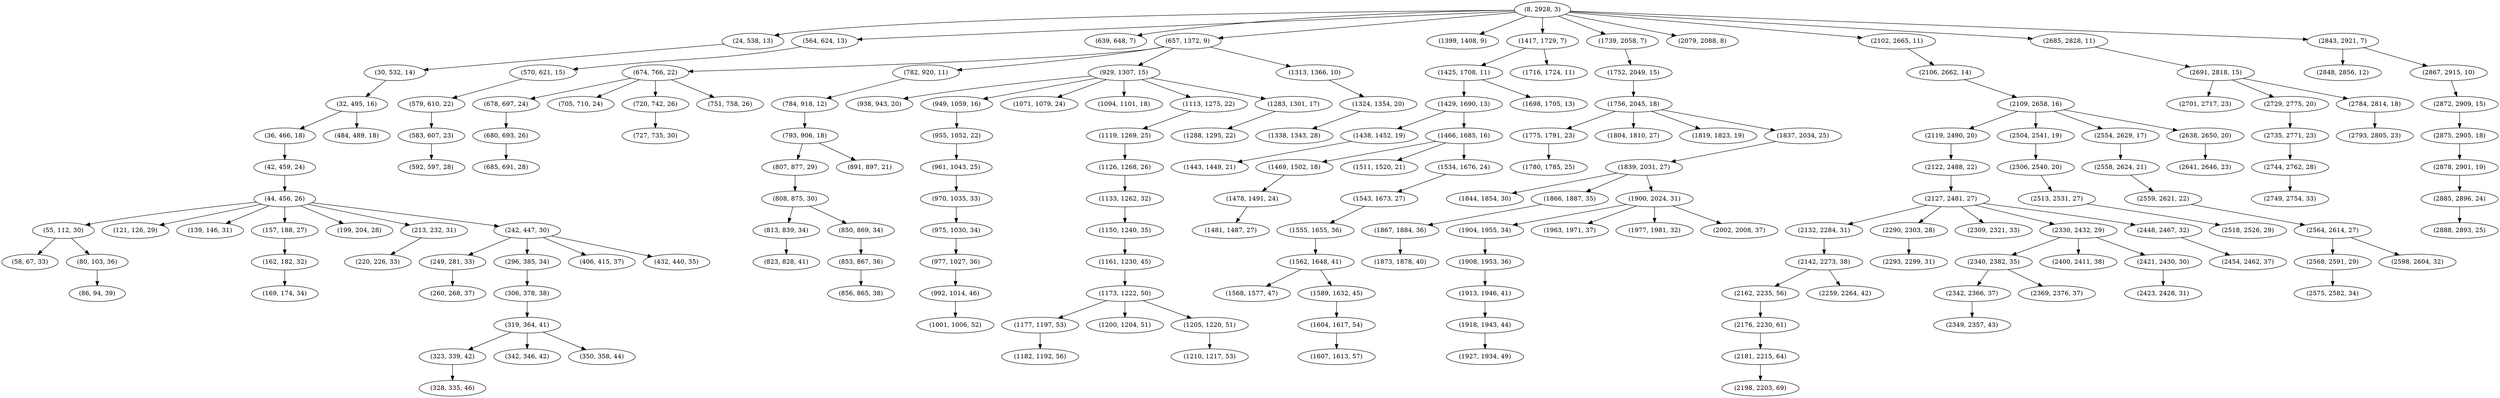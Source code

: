 digraph tree {
    "(8, 2928, 3)";
    "(24, 538, 13)";
    "(30, 532, 14)";
    "(32, 495, 16)";
    "(36, 466, 18)";
    "(42, 459, 24)";
    "(44, 456, 26)";
    "(55, 112, 30)";
    "(58, 67, 33)";
    "(80, 103, 36)";
    "(86, 94, 39)";
    "(121, 126, 29)";
    "(139, 146, 31)";
    "(157, 188, 27)";
    "(162, 182, 32)";
    "(169, 174, 34)";
    "(199, 204, 28)";
    "(213, 232, 31)";
    "(220, 226, 33)";
    "(242, 447, 30)";
    "(249, 281, 33)";
    "(260, 268, 37)";
    "(296, 385, 34)";
    "(306, 378, 38)";
    "(319, 364, 41)";
    "(323, 339, 42)";
    "(328, 335, 46)";
    "(342, 346, 42)";
    "(350, 358, 44)";
    "(406, 415, 37)";
    "(432, 440, 35)";
    "(484, 489, 18)";
    "(564, 624, 13)";
    "(570, 621, 15)";
    "(579, 610, 22)";
    "(583, 607, 23)";
    "(592, 597, 28)";
    "(639, 648, 7)";
    "(657, 1372, 9)";
    "(674, 766, 22)";
    "(678, 697, 24)";
    "(680, 693, 26)";
    "(685, 691, 28)";
    "(705, 710, 24)";
    "(720, 742, 26)";
    "(727, 735, 30)";
    "(751, 758, 26)";
    "(782, 920, 11)";
    "(784, 918, 12)";
    "(793, 906, 18)";
    "(807, 877, 29)";
    "(808, 875, 30)";
    "(813, 839, 34)";
    "(823, 828, 41)";
    "(850, 869, 34)";
    "(853, 867, 36)";
    "(856, 865, 38)";
    "(891, 897, 21)";
    "(929, 1307, 15)";
    "(938, 943, 20)";
    "(949, 1059, 16)";
    "(955, 1052, 22)";
    "(961, 1043, 25)";
    "(970, 1035, 33)";
    "(975, 1030, 34)";
    "(977, 1027, 36)";
    "(992, 1014, 46)";
    "(1001, 1006, 52)";
    "(1071, 1079, 24)";
    "(1094, 1101, 18)";
    "(1113, 1275, 22)";
    "(1119, 1269, 25)";
    "(1126, 1268, 26)";
    "(1133, 1262, 32)";
    "(1150, 1240, 35)";
    "(1161, 1230, 45)";
    "(1173, 1222, 50)";
    "(1177, 1197, 53)";
    "(1182, 1192, 56)";
    "(1200, 1204, 51)";
    "(1205, 1220, 51)";
    "(1210, 1217, 53)";
    "(1283, 1301, 17)";
    "(1288, 1295, 22)";
    "(1313, 1366, 10)";
    "(1324, 1354, 20)";
    "(1338, 1343, 28)";
    "(1399, 1408, 9)";
    "(1417, 1729, 7)";
    "(1425, 1708, 11)";
    "(1429, 1690, 13)";
    "(1438, 1452, 19)";
    "(1443, 1449, 21)";
    "(1466, 1685, 16)";
    "(1469, 1502, 18)";
    "(1478, 1491, 24)";
    "(1481, 1487, 27)";
    "(1511, 1520, 21)";
    "(1534, 1676, 24)";
    "(1543, 1673, 27)";
    "(1555, 1655, 36)";
    "(1562, 1648, 41)";
    "(1568, 1577, 47)";
    "(1589, 1632, 45)";
    "(1604, 1617, 54)";
    "(1607, 1613, 57)";
    "(1698, 1705, 13)";
    "(1716, 1724, 11)";
    "(1739, 2058, 7)";
    "(1752, 2049, 15)";
    "(1756, 2045, 18)";
    "(1775, 1791, 23)";
    "(1780, 1785, 25)";
    "(1804, 1810, 27)";
    "(1819, 1823, 19)";
    "(1837, 2034, 25)";
    "(1839, 2031, 27)";
    "(1844, 1854, 30)";
    "(1866, 1887, 35)";
    "(1867, 1884, 36)";
    "(1873, 1878, 40)";
    "(1900, 2024, 31)";
    "(1904, 1955, 34)";
    "(1908, 1953, 36)";
    "(1913, 1946, 41)";
    "(1918, 1943, 44)";
    "(1927, 1934, 49)";
    "(1963, 1971, 37)";
    "(1977, 1981, 32)";
    "(2002, 2008, 37)";
    "(2079, 2088, 8)";
    "(2102, 2665, 11)";
    "(2106, 2662, 14)";
    "(2109, 2658, 16)";
    "(2119, 2490, 20)";
    "(2122, 2488, 22)";
    "(2127, 2481, 27)";
    "(2132, 2284, 31)";
    "(2142, 2273, 38)";
    "(2162, 2235, 56)";
    "(2176, 2230, 61)";
    "(2181, 2215, 64)";
    "(2198, 2203, 69)";
    "(2259, 2264, 42)";
    "(2290, 2303, 28)";
    "(2293, 2299, 31)";
    "(2309, 2321, 33)";
    "(2330, 2432, 29)";
    "(2340, 2382, 35)";
    "(2342, 2366, 37)";
    "(2349, 2357, 43)";
    "(2369, 2376, 37)";
    "(2400, 2411, 38)";
    "(2421, 2430, 30)";
    "(2423, 2428, 31)";
    "(2448, 2467, 32)";
    "(2454, 2462, 37)";
    "(2504, 2541, 19)";
    "(2506, 2540, 20)";
    "(2513, 2531, 27)";
    "(2518, 2526, 29)";
    "(2554, 2629, 17)";
    "(2558, 2624, 21)";
    "(2559, 2621, 22)";
    "(2564, 2614, 27)";
    "(2568, 2591, 29)";
    "(2575, 2582, 34)";
    "(2598, 2604, 32)";
    "(2638, 2650, 20)";
    "(2641, 2646, 23)";
    "(2685, 2828, 11)";
    "(2691, 2818, 15)";
    "(2701, 2717, 23)";
    "(2729, 2775, 20)";
    "(2735, 2771, 23)";
    "(2744, 2762, 28)";
    "(2749, 2754, 33)";
    "(2784, 2814, 18)";
    "(2793, 2805, 23)";
    "(2843, 2921, 7)";
    "(2848, 2856, 12)";
    "(2867, 2915, 10)";
    "(2872, 2909, 15)";
    "(2875, 2905, 18)";
    "(2878, 2901, 19)";
    "(2885, 2896, 24)";
    "(2888, 2893, 25)";
    "(8, 2928, 3)" -> "(24, 538, 13)";
    "(8, 2928, 3)" -> "(564, 624, 13)";
    "(8, 2928, 3)" -> "(639, 648, 7)";
    "(8, 2928, 3)" -> "(657, 1372, 9)";
    "(8, 2928, 3)" -> "(1399, 1408, 9)";
    "(8, 2928, 3)" -> "(1417, 1729, 7)";
    "(8, 2928, 3)" -> "(1739, 2058, 7)";
    "(8, 2928, 3)" -> "(2079, 2088, 8)";
    "(8, 2928, 3)" -> "(2102, 2665, 11)";
    "(8, 2928, 3)" -> "(2685, 2828, 11)";
    "(8, 2928, 3)" -> "(2843, 2921, 7)";
    "(24, 538, 13)" -> "(30, 532, 14)";
    "(30, 532, 14)" -> "(32, 495, 16)";
    "(32, 495, 16)" -> "(36, 466, 18)";
    "(32, 495, 16)" -> "(484, 489, 18)";
    "(36, 466, 18)" -> "(42, 459, 24)";
    "(42, 459, 24)" -> "(44, 456, 26)";
    "(44, 456, 26)" -> "(55, 112, 30)";
    "(44, 456, 26)" -> "(121, 126, 29)";
    "(44, 456, 26)" -> "(139, 146, 31)";
    "(44, 456, 26)" -> "(157, 188, 27)";
    "(44, 456, 26)" -> "(199, 204, 28)";
    "(44, 456, 26)" -> "(213, 232, 31)";
    "(44, 456, 26)" -> "(242, 447, 30)";
    "(55, 112, 30)" -> "(58, 67, 33)";
    "(55, 112, 30)" -> "(80, 103, 36)";
    "(80, 103, 36)" -> "(86, 94, 39)";
    "(157, 188, 27)" -> "(162, 182, 32)";
    "(162, 182, 32)" -> "(169, 174, 34)";
    "(213, 232, 31)" -> "(220, 226, 33)";
    "(242, 447, 30)" -> "(249, 281, 33)";
    "(242, 447, 30)" -> "(296, 385, 34)";
    "(242, 447, 30)" -> "(406, 415, 37)";
    "(242, 447, 30)" -> "(432, 440, 35)";
    "(249, 281, 33)" -> "(260, 268, 37)";
    "(296, 385, 34)" -> "(306, 378, 38)";
    "(306, 378, 38)" -> "(319, 364, 41)";
    "(319, 364, 41)" -> "(323, 339, 42)";
    "(319, 364, 41)" -> "(342, 346, 42)";
    "(319, 364, 41)" -> "(350, 358, 44)";
    "(323, 339, 42)" -> "(328, 335, 46)";
    "(564, 624, 13)" -> "(570, 621, 15)";
    "(570, 621, 15)" -> "(579, 610, 22)";
    "(579, 610, 22)" -> "(583, 607, 23)";
    "(583, 607, 23)" -> "(592, 597, 28)";
    "(657, 1372, 9)" -> "(674, 766, 22)";
    "(657, 1372, 9)" -> "(782, 920, 11)";
    "(657, 1372, 9)" -> "(929, 1307, 15)";
    "(657, 1372, 9)" -> "(1313, 1366, 10)";
    "(674, 766, 22)" -> "(678, 697, 24)";
    "(674, 766, 22)" -> "(705, 710, 24)";
    "(674, 766, 22)" -> "(720, 742, 26)";
    "(674, 766, 22)" -> "(751, 758, 26)";
    "(678, 697, 24)" -> "(680, 693, 26)";
    "(680, 693, 26)" -> "(685, 691, 28)";
    "(720, 742, 26)" -> "(727, 735, 30)";
    "(782, 920, 11)" -> "(784, 918, 12)";
    "(784, 918, 12)" -> "(793, 906, 18)";
    "(793, 906, 18)" -> "(807, 877, 29)";
    "(793, 906, 18)" -> "(891, 897, 21)";
    "(807, 877, 29)" -> "(808, 875, 30)";
    "(808, 875, 30)" -> "(813, 839, 34)";
    "(808, 875, 30)" -> "(850, 869, 34)";
    "(813, 839, 34)" -> "(823, 828, 41)";
    "(850, 869, 34)" -> "(853, 867, 36)";
    "(853, 867, 36)" -> "(856, 865, 38)";
    "(929, 1307, 15)" -> "(938, 943, 20)";
    "(929, 1307, 15)" -> "(949, 1059, 16)";
    "(929, 1307, 15)" -> "(1071, 1079, 24)";
    "(929, 1307, 15)" -> "(1094, 1101, 18)";
    "(929, 1307, 15)" -> "(1113, 1275, 22)";
    "(929, 1307, 15)" -> "(1283, 1301, 17)";
    "(949, 1059, 16)" -> "(955, 1052, 22)";
    "(955, 1052, 22)" -> "(961, 1043, 25)";
    "(961, 1043, 25)" -> "(970, 1035, 33)";
    "(970, 1035, 33)" -> "(975, 1030, 34)";
    "(975, 1030, 34)" -> "(977, 1027, 36)";
    "(977, 1027, 36)" -> "(992, 1014, 46)";
    "(992, 1014, 46)" -> "(1001, 1006, 52)";
    "(1113, 1275, 22)" -> "(1119, 1269, 25)";
    "(1119, 1269, 25)" -> "(1126, 1268, 26)";
    "(1126, 1268, 26)" -> "(1133, 1262, 32)";
    "(1133, 1262, 32)" -> "(1150, 1240, 35)";
    "(1150, 1240, 35)" -> "(1161, 1230, 45)";
    "(1161, 1230, 45)" -> "(1173, 1222, 50)";
    "(1173, 1222, 50)" -> "(1177, 1197, 53)";
    "(1173, 1222, 50)" -> "(1200, 1204, 51)";
    "(1173, 1222, 50)" -> "(1205, 1220, 51)";
    "(1177, 1197, 53)" -> "(1182, 1192, 56)";
    "(1205, 1220, 51)" -> "(1210, 1217, 53)";
    "(1283, 1301, 17)" -> "(1288, 1295, 22)";
    "(1313, 1366, 10)" -> "(1324, 1354, 20)";
    "(1324, 1354, 20)" -> "(1338, 1343, 28)";
    "(1417, 1729, 7)" -> "(1425, 1708, 11)";
    "(1417, 1729, 7)" -> "(1716, 1724, 11)";
    "(1425, 1708, 11)" -> "(1429, 1690, 13)";
    "(1425, 1708, 11)" -> "(1698, 1705, 13)";
    "(1429, 1690, 13)" -> "(1438, 1452, 19)";
    "(1429, 1690, 13)" -> "(1466, 1685, 16)";
    "(1438, 1452, 19)" -> "(1443, 1449, 21)";
    "(1466, 1685, 16)" -> "(1469, 1502, 18)";
    "(1466, 1685, 16)" -> "(1511, 1520, 21)";
    "(1466, 1685, 16)" -> "(1534, 1676, 24)";
    "(1469, 1502, 18)" -> "(1478, 1491, 24)";
    "(1478, 1491, 24)" -> "(1481, 1487, 27)";
    "(1534, 1676, 24)" -> "(1543, 1673, 27)";
    "(1543, 1673, 27)" -> "(1555, 1655, 36)";
    "(1555, 1655, 36)" -> "(1562, 1648, 41)";
    "(1562, 1648, 41)" -> "(1568, 1577, 47)";
    "(1562, 1648, 41)" -> "(1589, 1632, 45)";
    "(1589, 1632, 45)" -> "(1604, 1617, 54)";
    "(1604, 1617, 54)" -> "(1607, 1613, 57)";
    "(1739, 2058, 7)" -> "(1752, 2049, 15)";
    "(1752, 2049, 15)" -> "(1756, 2045, 18)";
    "(1756, 2045, 18)" -> "(1775, 1791, 23)";
    "(1756, 2045, 18)" -> "(1804, 1810, 27)";
    "(1756, 2045, 18)" -> "(1819, 1823, 19)";
    "(1756, 2045, 18)" -> "(1837, 2034, 25)";
    "(1775, 1791, 23)" -> "(1780, 1785, 25)";
    "(1837, 2034, 25)" -> "(1839, 2031, 27)";
    "(1839, 2031, 27)" -> "(1844, 1854, 30)";
    "(1839, 2031, 27)" -> "(1866, 1887, 35)";
    "(1839, 2031, 27)" -> "(1900, 2024, 31)";
    "(1866, 1887, 35)" -> "(1867, 1884, 36)";
    "(1867, 1884, 36)" -> "(1873, 1878, 40)";
    "(1900, 2024, 31)" -> "(1904, 1955, 34)";
    "(1900, 2024, 31)" -> "(1963, 1971, 37)";
    "(1900, 2024, 31)" -> "(1977, 1981, 32)";
    "(1900, 2024, 31)" -> "(2002, 2008, 37)";
    "(1904, 1955, 34)" -> "(1908, 1953, 36)";
    "(1908, 1953, 36)" -> "(1913, 1946, 41)";
    "(1913, 1946, 41)" -> "(1918, 1943, 44)";
    "(1918, 1943, 44)" -> "(1927, 1934, 49)";
    "(2102, 2665, 11)" -> "(2106, 2662, 14)";
    "(2106, 2662, 14)" -> "(2109, 2658, 16)";
    "(2109, 2658, 16)" -> "(2119, 2490, 20)";
    "(2109, 2658, 16)" -> "(2504, 2541, 19)";
    "(2109, 2658, 16)" -> "(2554, 2629, 17)";
    "(2109, 2658, 16)" -> "(2638, 2650, 20)";
    "(2119, 2490, 20)" -> "(2122, 2488, 22)";
    "(2122, 2488, 22)" -> "(2127, 2481, 27)";
    "(2127, 2481, 27)" -> "(2132, 2284, 31)";
    "(2127, 2481, 27)" -> "(2290, 2303, 28)";
    "(2127, 2481, 27)" -> "(2309, 2321, 33)";
    "(2127, 2481, 27)" -> "(2330, 2432, 29)";
    "(2127, 2481, 27)" -> "(2448, 2467, 32)";
    "(2132, 2284, 31)" -> "(2142, 2273, 38)";
    "(2142, 2273, 38)" -> "(2162, 2235, 56)";
    "(2142, 2273, 38)" -> "(2259, 2264, 42)";
    "(2162, 2235, 56)" -> "(2176, 2230, 61)";
    "(2176, 2230, 61)" -> "(2181, 2215, 64)";
    "(2181, 2215, 64)" -> "(2198, 2203, 69)";
    "(2290, 2303, 28)" -> "(2293, 2299, 31)";
    "(2330, 2432, 29)" -> "(2340, 2382, 35)";
    "(2330, 2432, 29)" -> "(2400, 2411, 38)";
    "(2330, 2432, 29)" -> "(2421, 2430, 30)";
    "(2340, 2382, 35)" -> "(2342, 2366, 37)";
    "(2340, 2382, 35)" -> "(2369, 2376, 37)";
    "(2342, 2366, 37)" -> "(2349, 2357, 43)";
    "(2421, 2430, 30)" -> "(2423, 2428, 31)";
    "(2448, 2467, 32)" -> "(2454, 2462, 37)";
    "(2504, 2541, 19)" -> "(2506, 2540, 20)";
    "(2506, 2540, 20)" -> "(2513, 2531, 27)";
    "(2513, 2531, 27)" -> "(2518, 2526, 29)";
    "(2554, 2629, 17)" -> "(2558, 2624, 21)";
    "(2558, 2624, 21)" -> "(2559, 2621, 22)";
    "(2559, 2621, 22)" -> "(2564, 2614, 27)";
    "(2564, 2614, 27)" -> "(2568, 2591, 29)";
    "(2564, 2614, 27)" -> "(2598, 2604, 32)";
    "(2568, 2591, 29)" -> "(2575, 2582, 34)";
    "(2638, 2650, 20)" -> "(2641, 2646, 23)";
    "(2685, 2828, 11)" -> "(2691, 2818, 15)";
    "(2691, 2818, 15)" -> "(2701, 2717, 23)";
    "(2691, 2818, 15)" -> "(2729, 2775, 20)";
    "(2691, 2818, 15)" -> "(2784, 2814, 18)";
    "(2729, 2775, 20)" -> "(2735, 2771, 23)";
    "(2735, 2771, 23)" -> "(2744, 2762, 28)";
    "(2744, 2762, 28)" -> "(2749, 2754, 33)";
    "(2784, 2814, 18)" -> "(2793, 2805, 23)";
    "(2843, 2921, 7)" -> "(2848, 2856, 12)";
    "(2843, 2921, 7)" -> "(2867, 2915, 10)";
    "(2867, 2915, 10)" -> "(2872, 2909, 15)";
    "(2872, 2909, 15)" -> "(2875, 2905, 18)";
    "(2875, 2905, 18)" -> "(2878, 2901, 19)";
    "(2878, 2901, 19)" -> "(2885, 2896, 24)";
    "(2885, 2896, 24)" -> "(2888, 2893, 25)";
}
